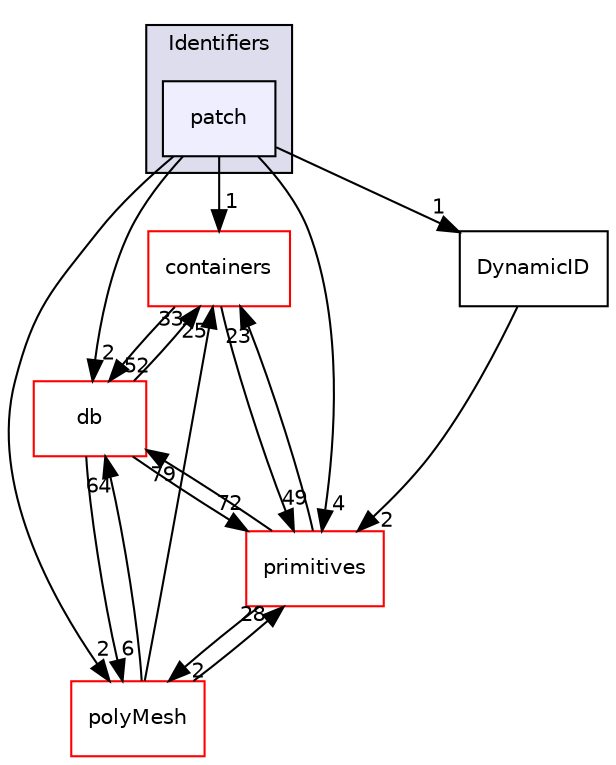 digraph "src/OpenFOAM/meshes/Identifiers/patch" {
  bgcolor=transparent;
  compound=true
  node [ fontsize="10", fontname="Helvetica"];
  edge [ labelfontsize="10", labelfontname="Helvetica"];
  subgraph clusterdir_162c770ecfd5d3d84e768ef2f1993e65 {
    graph [ bgcolor="#ddddee", pencolor="black", label="Identifiers" fontname="Helvetica", fontsize="10", URL="dir_162c770ecfd5d3d84e768ef2f1993e65.html"]
  dir_b25f3b96b2d3b555146fd9e7423c56f6 [shape=box, label="patch", style="filled", fillcolor="#eeeeff", pencolor="black", URL="dir_b25f3b96b2d3b555146fd9e7423c56f6.html"];
  }
  dir_19d0872053bde092be81d7fe3f56cbf7 [shape=box label="containers" color="red" URL="dir_19d0872053bde092be81d7fe3f56cbf7.html"];
  dir_b2b1e5b15fbf48d956f0ff8275c07817 [shape=box label="DynamicID" URL="dir_b2b1e5b15fbf48d956f0ff8275c07817.html"];
  dir_63c634f7a7cfd679ac26c67fb30fc32f [shape=box label="db" color="red" URL="dir_63c634f7a7cfd679ac26c67fb30fc32f.html"];
  dir_5e5a63cb97aae3d01c8e98f0c14953bc [shape=box label="polyMesh" color="red" URL="dir_5e5a63cb97aae3d01c8e98f0c14953bc.html"];
  dir_3e50f45338116b169052b428016851aa [shape=box label="primitives" color="red" URL="dir_3e50f45338116b169052b428016851aa.html"];
  dir_19d0872053bde092be81d7fe3f56cbf7->dir_63c634f7a7cfd679ac26c67fb30fc32f [headlabel="52", labeldistance=1.5 headhref="dir_001903_001954.html"];
  dir_19d0872053bde092be81d7fe3f56cbf7->dir_3e50f45338116b169052b428016851aa [headlabel="49", labeldistance=1.5 headhref="dir_001903_002326.html"];
  dir_b2b1e5b15fbf48d956f0ff8275c07817->dir_3e50f45338116b169052b428016851aa [headlabel="2", labeldistance=1.5 headhref="dir_002234_002326.html"];
  dir_63c634f7a7cfd679ac26c67fb30fc32f->dir_19d0872053bde092be81d7fe3f56cbf7 [headlabel="33", labeldistance=1.5 headhref="dir_001954_001903.html"];
  dir_63c634f7a7cfd679ac26c67fb30fc32f->dir_5e5a63cb97aae3d01c8e98f0c14953bc [headlabel="6", labeldistance=1.5 headhref="dir_001954_002272.html"];
  dir_63c634f7a7cfd679ac26c67fb30fc32f->dir_3e50f45338116b169052b428016851aa [headlabel="72", labeldistance=1.5 headhref="dir_001954_002326.html"];
  dir_5e5a63cb97aae3d01c8e98f0c14953bc->dir_19d0872053bde092be81d7fe3f56cbf7 [headlabel="25", labeldistance=1.5 headhref="dir_002272_001903.html"];
  dir_5e5a63cb97aae3d01c8e98f0c14953bc->dir_63c634f7a7cfd679ac26c67fb30fc32f [headlabel="64", labeldistance=1.5 headhref="dir_002272_001954.html"];
  dir_5e5a63cb97aae3d01c8e98f0c14953bc->dir_3e50f45338116b169052b428016851aa [headlabel="28", labeldistance=1.5 headhref="dir_002272_002326.html"];
  dir_3e50f45338116b169052b428016851aa->dir_19d0872053bde092be81d7fe3f56cbf7 [headlabel="23", labeldistance=1.5 headhref="dir_002326_001903.html"];
  dir_3e50f45338116b169052b428016851aa->dir_63c634f7a7cfd679ac26c67fb30fc32f [headlabel="79", labeldistance=1.5 headhref="dir_002326_001954.html"];
  dir_3e50f45338116b169052b428016851aa->dir_5e5a63cb97aae3d01c8e98f0c14953bc [headlabel="2", labeldistance=1.5 headhref="dir_002326_002272.html"];
  dir_b25f3b96b2d3b555146fd9e7423c56f6->dir_19d0872053bde092be81d7fe3f56cbf7 [headlabel="1", labeldistance=1.5 headhref="dir_002235_001903.html"];
  dir_b25f3b96b2d3b555146fd9e7423c56f6->dir_b2b1e5b15fbf48d956f0ff8275c07817 [headlabel="1", labeldistance=1.5 headhref="dir_002235_002234.html"];
  dir_b25f3b96b2d3b555146fd9e7423c56f6->dir_63c634f7a7cfd679ac26c67fb30fc32f [headlabel="2", labeldistance=1.5 headhref="dir_002235_001954.html"];
  dir_b25f3b96b2d3b555146fd9e7423c56f6->dir_5e5a63cb97aae3d01c8e98f0c14953bc [headlabel="2", labeldistance=1.5 headhref="dir_002235_002272.html"];
  dir_b25f3b96b2d3b555146fd9e7423c56f6->dir_3e50f45338116b169052b428016851aa [headlabel="4", labeldistance=1.5 headhref="dir_002235_002326.html"];
}
